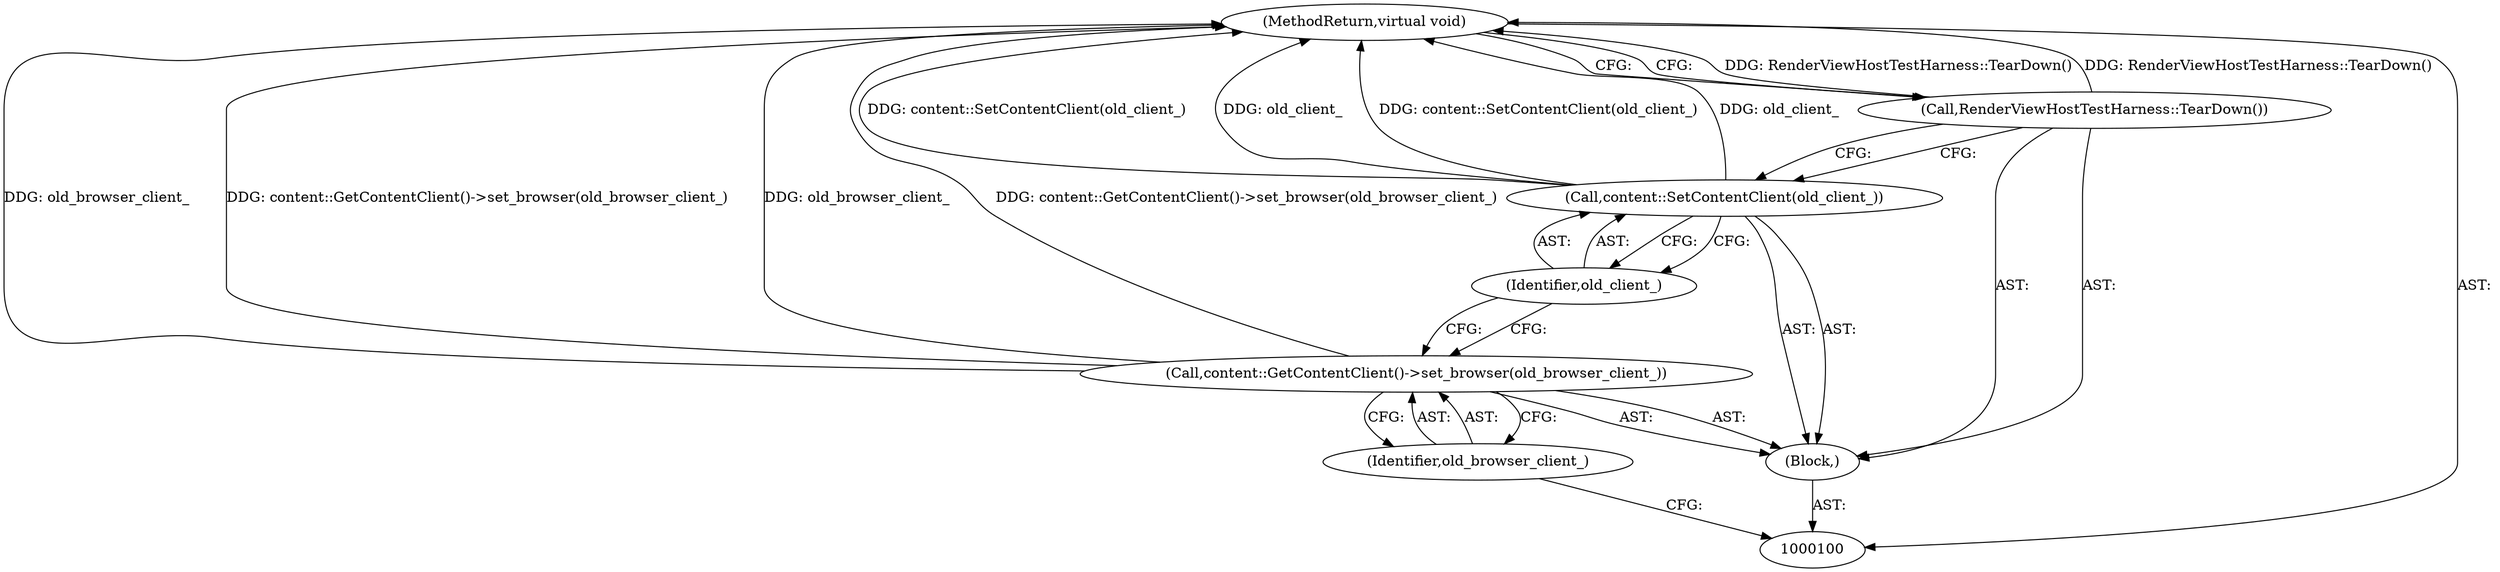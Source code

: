 digraph "0_Chrome_744c2a2d90c3c9a33c818e1ea4b7ccb5010663a0_9" {
"1000101" [label="(Block,)"];
"1000107" [label="(MethodReturn,virtual void)"];
"1000103" [label="(Identifier,old_browser_client_)"];
"1000102" [label="(Call,content::GetContentClient()->set_browser(old_browser_client_))"];
"1000105" [label="(Identifier,old_client_)"];
"1000104" [label="(Call,content::SetContentClient(old_client_))"];
"1000106" [label="(Call,RenderViewHostTestHarness::TearDown())"];
"1000101" -> "1000100"  [label="AST: "];
"1000102" -> "1000101"  [label="AST: "];
"1000104" -> "1000101"  [label="AST: "];
"1000106" -> "1000101"  [label="AST: "];
"1000107" -> "1000100"  [label="AST: "];
"1000107" -> "1000106"  [label="CFG: "];
"1000104" -> "1000107"  [label="DDG: content::SetContentClient(old_client_)"];
"1000104" -> "1000107"  [label="DDG: old_client_"];
"1000102" -> "1000107"  [label="DDG: old_browser_client_"];
"1000102" -> "1000107"  [label="DDG: content::GetContentClient()->set_browser(old_browser_client_)"];
"1000106" -> "1000107"  [label="DDG: RenderViewHostTestHarness::TearDown()"];
"1000103" -> "1000102"  [label="AST: "];
"1000103" -> "1000100"  [label="CFG: "];
"1000102" -> "1000103"  [label="CFG: "];
"1000102" -> "1000101"  [label="AST: "];
"1000102" -> "1000103"  [label="CFG: "];
"1000103" -> "1000102"  [label="AST: "];
"1000105" -> "1000102"  [label="CFG: "];
"1000102" -> "1000107"  [label="DDG: old_browser_client_"];
"1000102" -> "1000107"  [label="DDG: content::GetContentClient()->set_browser(old_browser_client_)"];
"1000105" -> "1000104"  [label="AST: "];
"1000105" -> "1000102"  [label="CFG: "];
"1000104" -> "1000105"  [label="CFG: "];
"1000104" -> "1000101"  [label="AST: "];
"1000104" -> "1000105"  [label="CFG: "];
"1000105" -> "1000104"  [label="AST: "];
"1000106" -> "1000104"  [label="CFG: "];
"1000104" -> "1000107"  [label="DDG: content::SetContentClient(old_client_)"];
"1000104" -> "1000107"  [label="DDG: old_client_"];
"1000106" -> "1000101"  [label="AST: "];
"1000106" -> "1000104"  [label="CFG: "];
"1000107" -> "1000106"  [label="CFG: "];
"1000106" -> "1000107"  [label="DDG: RenderViewHostTestHarness::TearDown()"];
}

